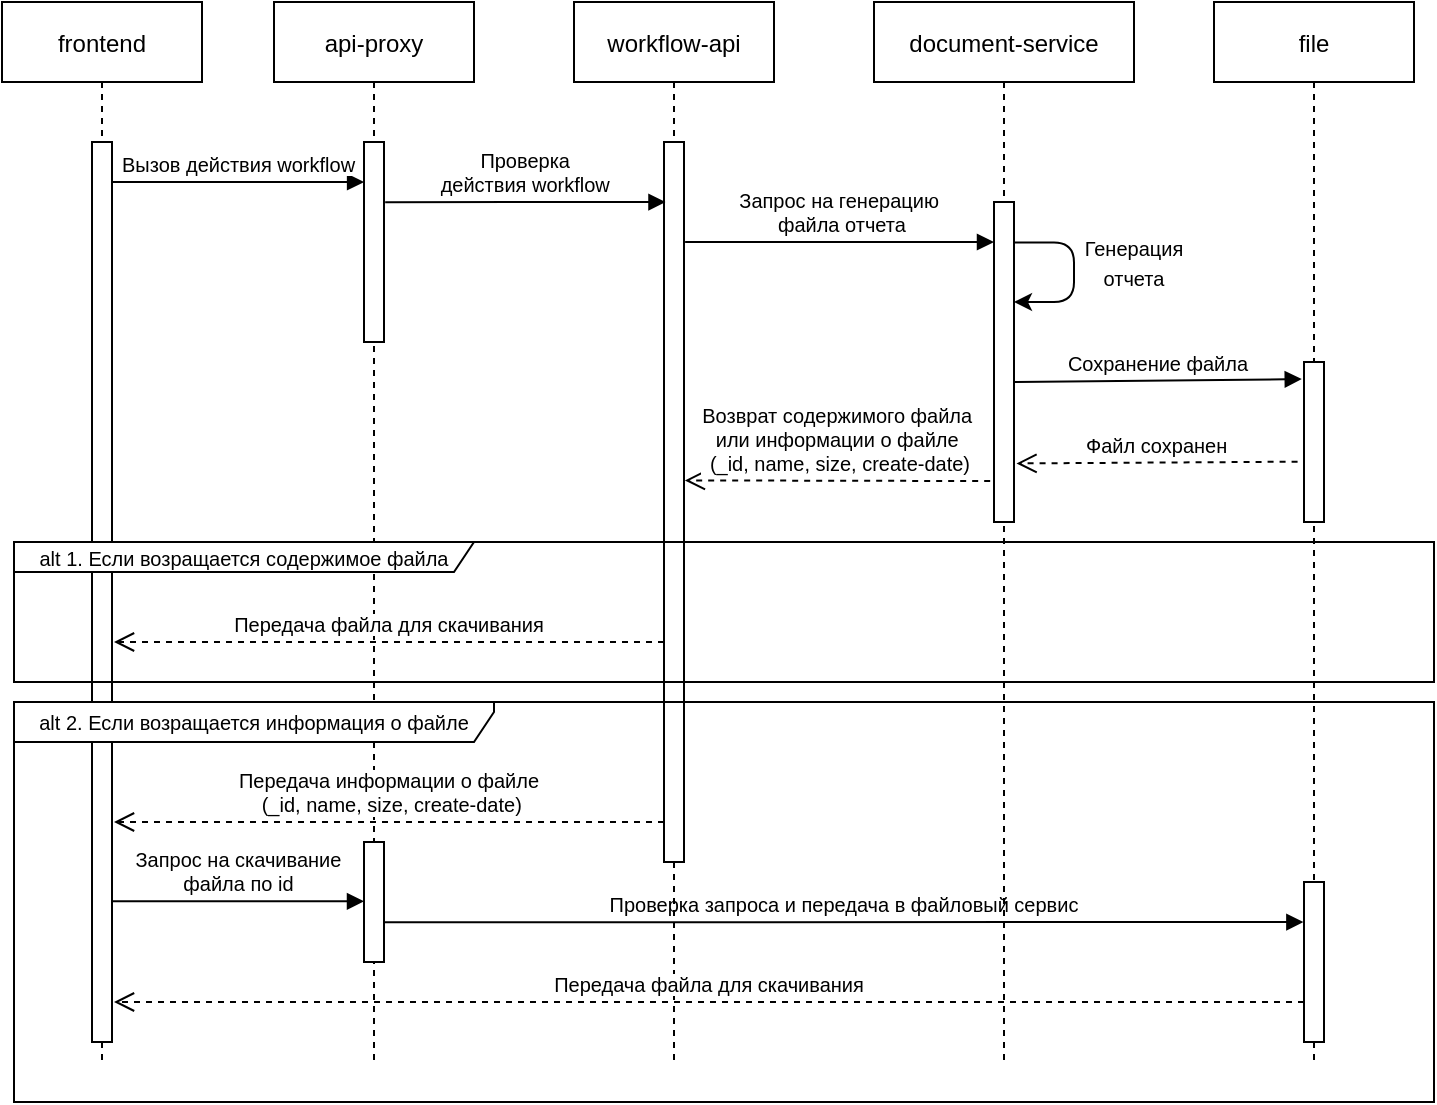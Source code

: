 <mxfile version="21.8.0" type="github">
  <diagram name="Страница — 1" id="g-NbgW3OWLjMFJM1k_oT">
    <mxGraphModel dx="1647" dy="897" grid="1" gridSize="10" guides="1" tooltips="1" connect="1" arrows="1" fold="1" page="1" pageScale="1" pageWidth="827" pageHeight="1169" math="0" shadow="0">
      <root>
        <mxCell id="0" />
        <mxCell id="1" parent="0" />
        <mxCell id="yq-rqncpho9hYTR--qHu-1" value="frontend" style="shape=umlLifeline;perimeter=lifelinePerimeter;container=1;collapsible=0;recursiveResize=0;rounded=0;shadow=0;strokeWidth=1;" parent="1" vertex="1">
          <mxGeometry x="24" y="30" width="100" height="530" as="geometry" />
        </mxCell>
        <mxCell id="yq-rqncpho9hYTR--qHu-2" value="" style="points=[];perimeter=orthogonalPerimeter;rounded=0;shadow=0;strokeWidth=1;" parent="yq-rqncpho9hYTR--qHu-1" vertex="1">
          <mxGeometry x="45" y="70" width="10" height="450" as="geometry" />
        </mxCell>
        <mxCell id="yq-rqncpho9hYTR--qHu-3" value="api-proxy" style="shape=umlLifeline;perimeter=lifelinePerimeter;container=1;collapsible=0;recursiveResize=0;rounded=0;shadow=0;strokeWidth=1;" parent="1" vertex="1">
          <mxGeometry x="160" y="30" width="100" height="530" as="geometry" />
        </mxCell>
        <mxCell id="yq-rqncpho9hYTR--qHu-4" value="" style="points=[];perimeter=orthogonalPerimeter;rounded=0;shadow=0;strokeWidth=1;" parent="yq-rqncpho9hYTR--qHu-3" vertex="1">
          <mxGeometry x="45" y="70" width="10" height="100" as="geometry" />
        </mxCell>
        <mxCell id="jm9BDiPDTdnZZyYhS9lE-3" value="" style="points=[];perimeter=orthogonalPerimeter;rounded=0;shadow=0;strokeWidth=1;" vertex="1" parent="yq-rqncpho9hYTR--qHu-3">
          <mxGeometry x="45" y="420" width="10" height="60" as="geometry" />
        </mxCell>
        <mxCell id="jm9BDiPDTdnZZyYhS9lE-4" value="Запрос на скачивание &#xa;файла по id" style="verticalAlign=bottom;endArrow=block;entryX=0.005;entryY=0.051;shadow=0;strokeWidth=1;entryDx=0;entryDy=0;entryPerimeter=0;exitX=1.028;exitY=0.051;exitDx=0;exitDy=0;exitPerimeter=0;fontSize=10;" edge="1" parent="yq-rqncpho9hYTR--qHu-3">
          <mxGeometry relative="1" as="geometry">
            <mxPoint x="-80.77" y="449.66" as="sourcePoint" />
            <mxPoint x="45.0" y="449.66" as="targetPoint" />
          </mxGeometry>
        </mxCell>
        <mxCell id="jm9BDiPDTdnZZyYhS9lE-5" value="Проверка запроса и передача в файловый сервис" style="verticalAlign=bottom;endArrow=block;shadow=0;strokeWidth=1;exitX=1.028;exitY=0.051;exitDx=0;exitDy=0;exitPerimeter=0;fontSize=10;entryX=-0.031;entryY=0.124;entryDx=0;entryDy=0;entryPerimeter=0;" edge="1" parent="yq-rqncpho9hYTR--qHu-3">
          <mxGeometry relative="1" as="geometry">
            <mxPoint x="55.0" y="460.16" as="sourcePoint" />
            <mxPoint x="514.69" y="460" as="targetPoint" />
          </mxGeometry>
        </mxCell>
        <mxCell id="yq-rqncpho9hYTR--qHu-5" value="workflow-api" style="shape=umlLifeline;perimeter=lifelinePerimeter;container=1;collapsible=0;recursiveResize=0;rounded=0;shadow=0;strokeWidth=1;" parent="1" vertex="1">
          <mxGeometry x="310" y="30" width="100" height="530" as="geometry" />
        </mxCell>
        <mxCell id="yq-rqncpho9hYTR--qHu-6" value="" style="points=[];perimeter=orthogonalPerimeter;rounded=0;shadow=0;strokeWidth=1;" parent="yq-rqncpho9hYTR--qHu-5" vertex="1">
          <mxGeometry x="45" y="70" width="10" height="360" as="geometry" />
        </mxCell>
        <mxCell id="jm9BDiPDTdnZZyYhS9lE-10" value="Передача информации о файле&#xa; (_id, name, size, create-date)" style="verticalAlign=bottom;endArrow=open;dashed=1;endSize=8;shadow=0;strokeWidth=1;fontSize=10;exitX=-0.191;exitY=0.872;exitDx=0;exitDy=0;exitPerimeter=0;" edge="1" parent="yq-rqncpho9hYTR--qHu-5">
          <mxGeometry relative="1" as="geometry">
            <mxPoint x="-230" y="410" as="targetPoint" />
            <mxPoint x="45" y="410" as="sourcePoint" />
          </mxGeometry>
        </mxCell>
        <mxCell id="yq-rqncpho9hYTR--qHu-7" value="document-service" style="shape=umlLifeline;perimeter=lifelinePerimeter;container=1;collapsible=0;recursiveResize=0;rounded=0;shadow=0;strokeWidth=1;" parent="1" vertex="1">
          <mxGeometry x="460" y="30" width="130" height="530" as="geometry" />
        </mxCell>
        <mxCell id="yq-rqncpho9hYTR--qHu-8" value="" style="points=[];perimeter=orthogonalPerimeter;rounded=0;shadow=0;strokeWidth=1;" parent="yq-rqncpho9hYTR--qHu-7" vertex="1">
          <mxGeometry x="60" y="100" width="10" height="160" as="geometry" />
        </mxCell>
        <mxCell id="yq-rqncpho9hYTR--qHu-9" value="" style="edgeStyle=elbowEdgeStyle;elbow=horizontal;endArrow=classic;html=1;exitX=1.039;exitY=0.003;exitDx=0;exitDy=0;exitPerimeter=0;" parent="yq-rqncpho9hYTR--qHu-7" edge="1">
          <mxGeometry width="50" height="50" relative="1" as="geometry">
            <mxPoint x="70.39" y="120.24" as="sourcePoint" />
            <mxPoint x="70" y="150" as="targetPoint" />
            <Array as="points">
              <mxPoint x="100" y="150" />
              <mxPoint x="100" y="119" />
            </Array>
          </mxGeometry>
        </mxCell>
        <mxCell id="yq-rqncpho9hYTR--qHu-10" value="file" style="shape=umlLifeline;perimeter=lifelinePerimeter;container=1;collapsible=0;recursiveResize=0;rounded=0;shadow=0;strokeWidth=1;" parent="1" vertex="1">
          <mxGeometry x="630" y="30" width="100" height="530" as="geometry" />
        </mxCell>
        <mxCell id="yq-rqncpho9hYTR--qHu-11" value="" style="points=[];perimeter=orthogonalPerimeter;rounded=0;shadow=0;strokeWidth=1;" parent="yq-rqncpho9hYTR--qHu-10" vertex="1">
          <mxGeometry x="45" y="180" width="10" height="80" as="geometry" />
        </mxCell>
        <mxCell id="jm9BDiPDTdnZZyYhS9lE-6" value="" style="points=[];perimeter=orthogonalPerimeter;rounded=0;shadow=0;strokeWidth=1;" vertex="1" parent="yq-rqncpho9hYTR--qHu-10">
          <mxGeometry x="45" y="440" width="10" height="80" as="geometry" />
        </mxCell>
        <mxCell id="yq-rqncpho9hYTR--qHu-12" value="Вызов действия workflow" style="verticalAlign=bottom;endArrow=block;entryX=0.005;entryY=0.051;shadow=0;strokeWidth=1;entryDx=0;entryDy=0;entryPerimeter=0;exitX=1.028;exitY=0.051;exitDx=0;exitDy=0;exitPerimeter=0;fontSize=10;" parent="1" edge="1">
          <mxGeometry relative="1" as="geometry">
            <mxPoint x="79.28" y="120.0" as="sourcePoint" />
            <mxPoint x="205.05" y="120.0" as="targetPoint" />
          </mxGeometry>
        </mxCell>
        <mxCell id="yq-rqncpho9hYTR--qHu-13" value="Проверка &#xa;действия workflow" style="verticalAlign=bottom;endArrow=block;shadow=0;strokeWidth=1;entryX=0.074;entryY=0.056;entryDx=0;entryDy=0;entryPerimeter=0;fontSize=10;exitX=1.059;exitY=0.025;exitDx=0;exitDy=0;exitPerimeter=0;" parent="1" edge="1">
          <mxGeometry relative="1" as="geometry">
            <mxPoint x="215.59" y="130.11" as="sourcePoint" />
            <mxPoint x="355.74" y="130" as="targetPoint" />
          </mxGeometry>
        </mxCell>
        <mxCell id="yq-rqncpho9hYTR--qHu-14" value="Запрос на генерацию&#xa; файла отчета" style="verticalAlign=bottom;endArrow=block;shadow=0;strokeWidth=1;fontSize=10;exitX=1.056;exitY=0.139;exitDx=0;exitDy=0;exitPerimeter=0;" parent="1" source="yq-rqncpho9hYTR--qHu-6" edge="1">
          <mxGeometry relative="1" as="geometry">
            <mxPoint x="380" y="150" as="sourcePoint" />
            <mxPoint x="520" y="150" as="targetPoint" />
          </mxGeometry>
        </mxCell>
        <mxCell id="yq-rqncpho9hYTR--qHu-15" value="&lt;font style=&quot;font-size: 10px;&quot;&gt;Генерация отчета&lt;/font&gt;" style="text;html=1;strokeColor=none;fillColor=none;align=center;verticalAlign=middle;whiteSpace=wrap;rounded=0;" parent="1" vertex="1">
          <mxGeometry x="570" y="150" width="40" height="20" as="geometry" />
        </mxCell>
        <mxCell id="yq-rqncpho9hYTR--qHu-16" value="Сохранение файла" style="verticalAlign=bottom;endArrow=block;shadow=0;strokeWidth=1;exitX=1.041;exitY=0.264;exitDx=0;exitDy=0;exitPerimeter=0;entryX=-0.112;entryY=0.107;entryDx=0;entryDy=0;entryPerimeter=0;fontSize=10;" parent="1" target="yq-rqncpho9hYTR--qHu-11" edge="1">
          <mxGeometry relative="1" as="geometry">
            <mxPoint x="530" y="220" as="sourcePoint" />
            <mxPoint x="660" y="220" as="targetPoint" />
          </mxGeometry>
        </mxCell>
        <mxCell id="yq-rqncpho9hYTR--qHu-17" value="Возврат содержимого файла &#xa;или информации о файле&#xa; (_id, name, size, create-date)" style="verticalAlign=bottom;endArrow=open;dashed=1;endSize=8;shadow=0;strokeWidth=1;fontSize=10;exitX=-0.191;exitY=0.872;exitDx=0;exitDy=0;exitPerimeter=0;entryX=1.044;entryY=0.47;entryDx=0;entryDy=0;entryPerimeter=0;" parent="1" source="yq-rqncpho9hYTR--qHu-8" target="yq-rqncpho9hYTR--qHu-6" edge="1">
          <mxGeometry relative="1" as="geometry">
            <mxPoint x="390" y="270" as="targetPoint" />
            <mxPoint x="495" y="270" as="sourcePoint" />
          </mxGeometry>
        </mxCell>
        <mxCell id="DortiveKjCez6EjhICab-1" value="Файл сохранен" style="verticalAlign=bottom;endArrow=open;dashed=1;endSize=8;shadow=0;strokeWidth=1;fontSize=10;exitX=-0.321;exitY=0.623;exitDx=0;exitDy=0;exitPerimeter=0;entryX=1.125;entryY=0.817;entryDx=0;entryDy=0;entryPerimeter=0;" parent="1" source="yq-rqncpho9hYTR--qHu-11" target="yq-rqncpho9hYTR--qHu-8" edge="1">
          <mxGeometry relative="1" as="geometry">
            <mxPoint x="540" y="260" as="targetPoint" />
            <mxPoint x="675" y="280" as="sourcePoint" />
          </mxGeometry>
        </mxCell>
        <mxCell id="jm9BDiPDTdnZZyYhS9lE-1" value="&lt;font style=&quot;font-size: 10px;&quot;&gt;alt 2. Если возращается информация о файле&lt;/font&gt;" style="shape=umlFrame;whiteSpace=wrap;html=1;pointerEvents=0;width=240;height=20;" vertex="1" parent="1">
          <mxGeometry x="30" y="380" width="710" height="200" as="geometry" />
        </mxCell>
        <mxCell id="jm9BDiPDTdnZZyYhS9lE-7" value="Передача файла для скачивания" style="verticalAlign=bottom;endArrow=open;dashed=1;endSize=8;shadow=0;strokeWidth=1;fontSize=10;exitX=-0.191;exitY=0.872;exitDx=0;exitDy=0;exitPerimeter=0;" edge="1" parent="1">
          <mxGeometry relative="1" as="geometry">
            <mxPoint x="80" y="530" as="targetPoint" />
            <mxPoint x="675" y="530" as="sourcePoint" />
          </mxGeometry>
        </mxCell>
        <mxCell id="jm9BDiPDTdnZZyYhS9lE-8" value="&lt;font style=&quot;font-size: 10px;&quot;&gt;alt 1. Если возращается содержимое файла&lt;/font&gt;" style="shape=umlFrame;whiteSpace=wrap;html=1;pointerEvents=0;width=230;height=15;" vertex="1" parent="1">
          <mxGeometry x="30" y="300" width="710" height="70" as="geometry" />
        </mxCell>
        <mxCell id="jm9BDiPDTdnZZyYhS9lE-2" value="Передача файла для скачивания" style="verticalAlign=bottom;endArrow=open;dashed=1;endSize=8;shadow=0;strokeWidth=1;fontSize=10;exitX=-0.191;exitY=0.872;exitDx=0;exitDy=0;exitPerimeter=0;" edge="1" parent="1">
          <mxGeometry relative="1" as="geometry">
            <mxPoint x="80" y="350" as="targetPoint" />
            <mxPoint x="355" y="350" as="sourcePoint" />
          </mxGeometry>
        </mxCell>
      </root>
    </mxGraphModel>
  </diagram>
</mxfile>
